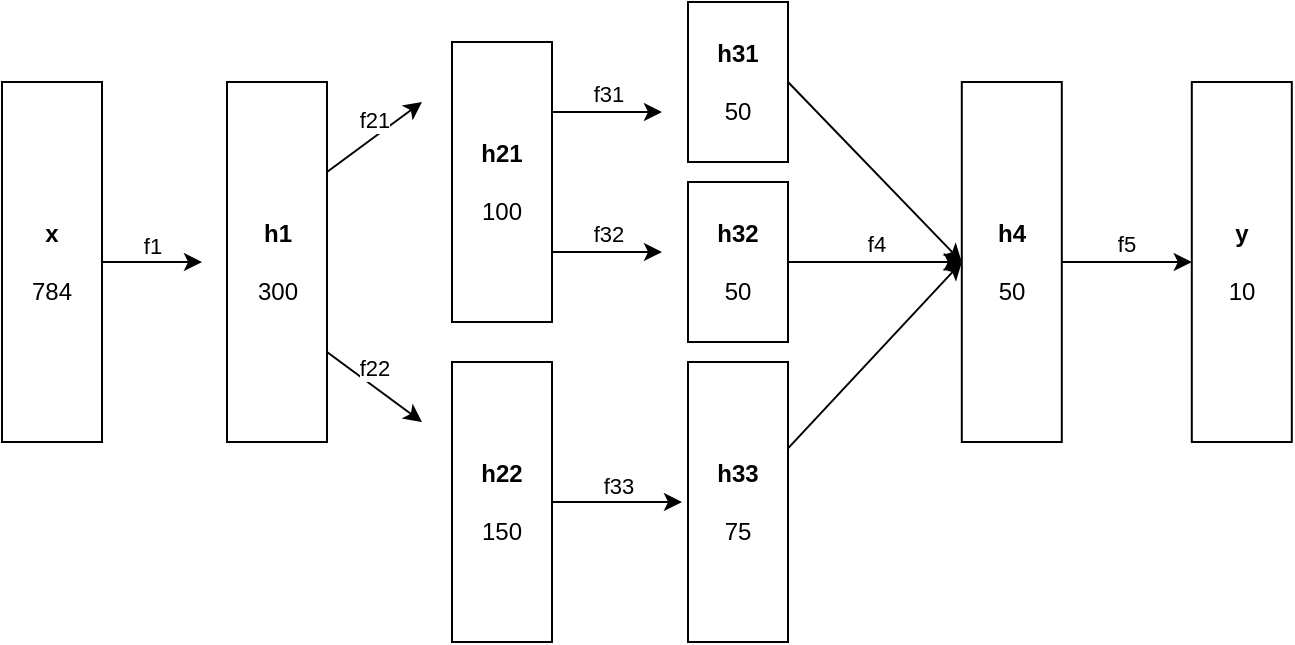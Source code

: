 <mxfile version="10.6.6"><diagram id="jD4RZoiSmdsolkJcwwiw" name="Page-1"><mxGraphModel dx="389" dy="541" grid="1" gridSize="10" guides="1" tooltips="1" connect="1" arrows="1" fold="1" page="1" pageScale="1" pageWidth="827" pageHeight="1169" math="0" shadow="0"><root><mxCell id="0"/><mxCell id="1" parent="0"/><mxCell id="xDcHFJZkzIsJHL20wCH0-12" value="f1" style="edgeStyle=orthogonalEdgeStyle;rounded=0;orthogonalLoop=1;jettySize=auto;html=1;verticalAlign=bottom;" parent="1" source="xDcHFJZkzIsJHL20wCH0-1" edge="1"><mxGeometry relative="1" as="geometry"><mxPoint x="120" y="300" as="targetPoint"/></mxGeometry></mxCell><mxCell id="xDcHFJZkzIsJHL20wCH0-1" value="&lt;b&gt;x&lt;br&gt;&lt;/b&gt;&lt;br&gt;784" style="rounded=0;whiteSpace=wrap;html=1;" parent="1" vertex="1"><mxGeometry x="20" y="210" width="50" height="180" as="geometry"/></mxCell><mxCell id="xDcHFJZkzIsJHL20wCH0-16" value="f21&lt;br&gt;" style="rounded=0;orthogonalLoop=1;jettySize=auto;html=1;exitX=1;exitY=0.25;exitDx=0;exitDy=0;strokeColor=#000000;verticalAlign=bottom;horizontal=1;" parent="1" source="xDcHFJZkzIsJHL20wCH0-3" edge="1"><mxGeometry relative="1" as="geometry"><mxPoint x="230" y="220" as="targetPoint"/></mxGeometry></mxCell><mxCell id="xDcHFJZkzIsJHL20wCH0-17" value="f22" style="rounded=0;orthogonalLoop=1;jettySize=auto;html=1;exitX=1;exitY=0.75;exitDx=0;exitDy=0;strokeColor=#000000;verticalAlign=bottom;" parent="1" source="xDcHFJZkzIsJHL20wCH0-3" edge="1"><mxGeometry relative="1" as="geometry"><mxPoint x="230" y="380" as="targetPoint"/></mxGeometry></mxCell><mxCell id="xDcHFJZkzIsJHL20wCH0-3" value="&lt;b&gt;h1&lt;/b&gt;&lt;br&gt;&lt;br&gt;300" style="rounded=0;whiteSpace=wrap;html=1;" parent="1" vertex="1"><mxGeometry x="132.5" y="210" width="50" height="180" as="geometry"/></mxCell><mxCell id="xDcHFJZkzIsJHL20wCH0-26" value="f32" style="edgeStyle=none;rounded=0;orthogonalLoop=1;jettySize=auto;html=1;exitX=1;exitY=0.75;exitDx=0;exitDy=0;strokeColor=#000000;verticalAlign=bottom;" parent="1" source="xDcHFJZkzIsJHL20wCH0-4" edge="1"><mxGeometry relative="1" as="geometry"><mxPoint x="350" y="295" as="targetPoint"/></mxGeometry></mxCell><mxCell id="xDcHFJZkzIsJHL20wCH0-27" value="f31" style="edgeStyle=none;rounded=0;orthogonalLoop=1;jettySize=auto;html=1;exitX=1;exitY=0.25;exitDx=0;exitDy=0;strokeColor=#000000;verticalAlign=bottom;" parent="1" source="xDcHFJZkzIsJHL20wCH0-4" edge="1"><mxGeometry relative="1" as="geometry"><mxPoint x="350" y="225" as="targetPoint"/></mxGeometry></mxCell><mxCell id="xDcHFJZkzIsJHL20wCH0-4" value="&lt;b&gt;h21&lt;/b&gt;&lt;br&gt;&lt;br&gt;100" style="rounded=0;whiteSpace=wrap;html=1;" parent="1" vertex="1"><mxGeometry x="245" y="190" width="50" height="140" as="geometry"/></mxCell><mxCell id="xDcHFJZkzIsJHL20wCH0-20" value="f33" style="edgeStyle=orthogonalEdgeStyle;rounded=0;orthogonalLoop=1;jettySize=auto;html=1;exitX=1;exitY=0.5;exitDx=0;exitDy=0;strokeColor=#000000;verticalAlign=bottom;" parent="1" source="xDcHFJZkzIsJHL20wCH0-5" edge="1"><mxGeometry relative="1" as="geometry"><mxPoint x="360" y="420" as="targetPoint"/></mxGeometry></mxCell><mxCell id="xDcHFJZkzIsJHL20wCH0-5" value="&lt;b&gt;h22&lt;/b&gt;&lt;br&gt;&lt;br&gt;150&lt;br&gt;" style="rounded=0;whiteSpace=wrap;html=1;" parent="1" vertex="1"><mxGeometry x="245" y="350" width="50" height="140" as="geometry"/></mxCell><mxCell id="th_z-vEL_YDm84Lb2sZd-2" value="f5&lt;br&gt;" style="edgeStyle=orthogonalEdgeStyle;rounded=0;orthogonalLoop=1;jettySize=auto;html=1;exitX=1;exitY=0.5;exitDx=0;exitDy=0;entryX=0;entryY=0.5;entryDx=0;entryDy=0;verticalAlign=bottom;" edge="1" parent="1" source="xDcHFJZkzIsJHL20wCH0-6" target="th_z-vEL_YDm84Lb2sZd-1"><mxGeometry relative="1" as="geometry"/></mxCell><mxCell id="xDcHFJZkzIsJHL20wCH0-6" value="&lt;b&gt;h4&lt;/b&gt;&lt;br&gt;&lt;br&gt;50" style="rounded=0;whiteSpace=wrap;html=1;" parent="1" vertex="1"><mxGeometry x="499.9" y="210" width="50" height="180" as="geometry"/></mxCell><mxCell id="xDcHFJZkzIsJHL20wCH0-25" style="edgeStyle=none;rounded=0;orthogonalLoop=1;jettySize=auto;html=1;entryX=0;entryY=0.5;entryDx=0;entryDy=0;strokeColor=#000000;" parent="1" source="xDcHFJZkzIsJHL20wCH0-7" target="xDcHFJZkzIsJHL20wCH0-6" edge="1"><mxGeometry relative="1" as="geometry"/></mxCell><mxCell id="xDcHFJZkzIsJHL20wCH0-7" value="&lt;b&gt;h33&lt;/b&gt;&lt;br&gt;&lt;br&gt;75&lt;br&gt;" style="rounded=0;whiteSpace=wrap;html=1;" parent="1" vertex="1"><mxGeometry x="363" y="350" width="50" height="140" as="geometry"/></mxCell><mxCell id="xDcHFJZkzIsJHL20wCH0-24" style="edgeStyle=none;rounded=0;orthogonalLoop=1;jettySize=auto;html=1;exitX=1;exitY=0.5;exitDx=0;exitDy=0;strokeColor=#000000;entryX=0;entryY=0.5;entryDx=0;entryDy=0;" parent="1" source="xDcHFJZkzIsJHL20wCH0-8" target="xDcHFJZkzIsJHL20wCH0-6" edge="1"><mxGeometry relative="1" as="geometry"><mxPoint x="480" y="240" as="targetPoint"/></mxGeometry></mxCell><mxCell id="xDcHFJZkzIsJHL20wCH0-8" value="&lt;b&gt;h31&lt;/b&gt;&lt;br&gt;&lt;br&gt;50" style="rounded=0;whiteSpace=wrap;html=1;" parent="1" vertex="1"><mxGeometry x="363" y="170" width="50" height="80" as="geometry"/></mxCell><mxCell id="xDcHFJZkzIsJHL20wCH0-21" value="f4" style="edgeStyle=orthogonalEdgeStyle;rounded=0;orthogonalLoop=1;jettySize=auto;html=1;exitX=1;exitY=0.5;exitDx=0;exitDy=0;strokeColor=#000000;verticalAlign=bottom;" parent="1" source="xDcHFJZkzIsJHL20wCH0-9" target="xDcHFJZkzIsJHL20wCH0-6" edge="1"><mxGeometry relative="1" as="geometry"><mxPoint x="470" y="260" as="targetPoint"/></mxGeometry></mxCell><mxCell id="xDcHFJZkzIsJHL20wCH0-9" value="&lt;b&gt;h32&lt;/b&gt;&lt;br&gt;&lt;br&gt;50" style="rounded=0;whiteSpace=wrap;html=1;" parent="1" vertex="1"><mxGeometry x="363" y="260" width="50" height="80" as="geometry"/></mxCell><mxCell id="th_z-vEL_YDm84Lb2sZd-1" value="&lt;b&gt;y&lt;/b&gt;&lt;br&gt;&lt;br&gt;10" style="rounded=0;whiteSpace=wrap;html=1;" vertex="1" parent="1"><mxGeometry x="614.9" y="210" width="50" height="180" as="geometry"/></mxCell></root></mxGraphModel></diagram></mxfile>